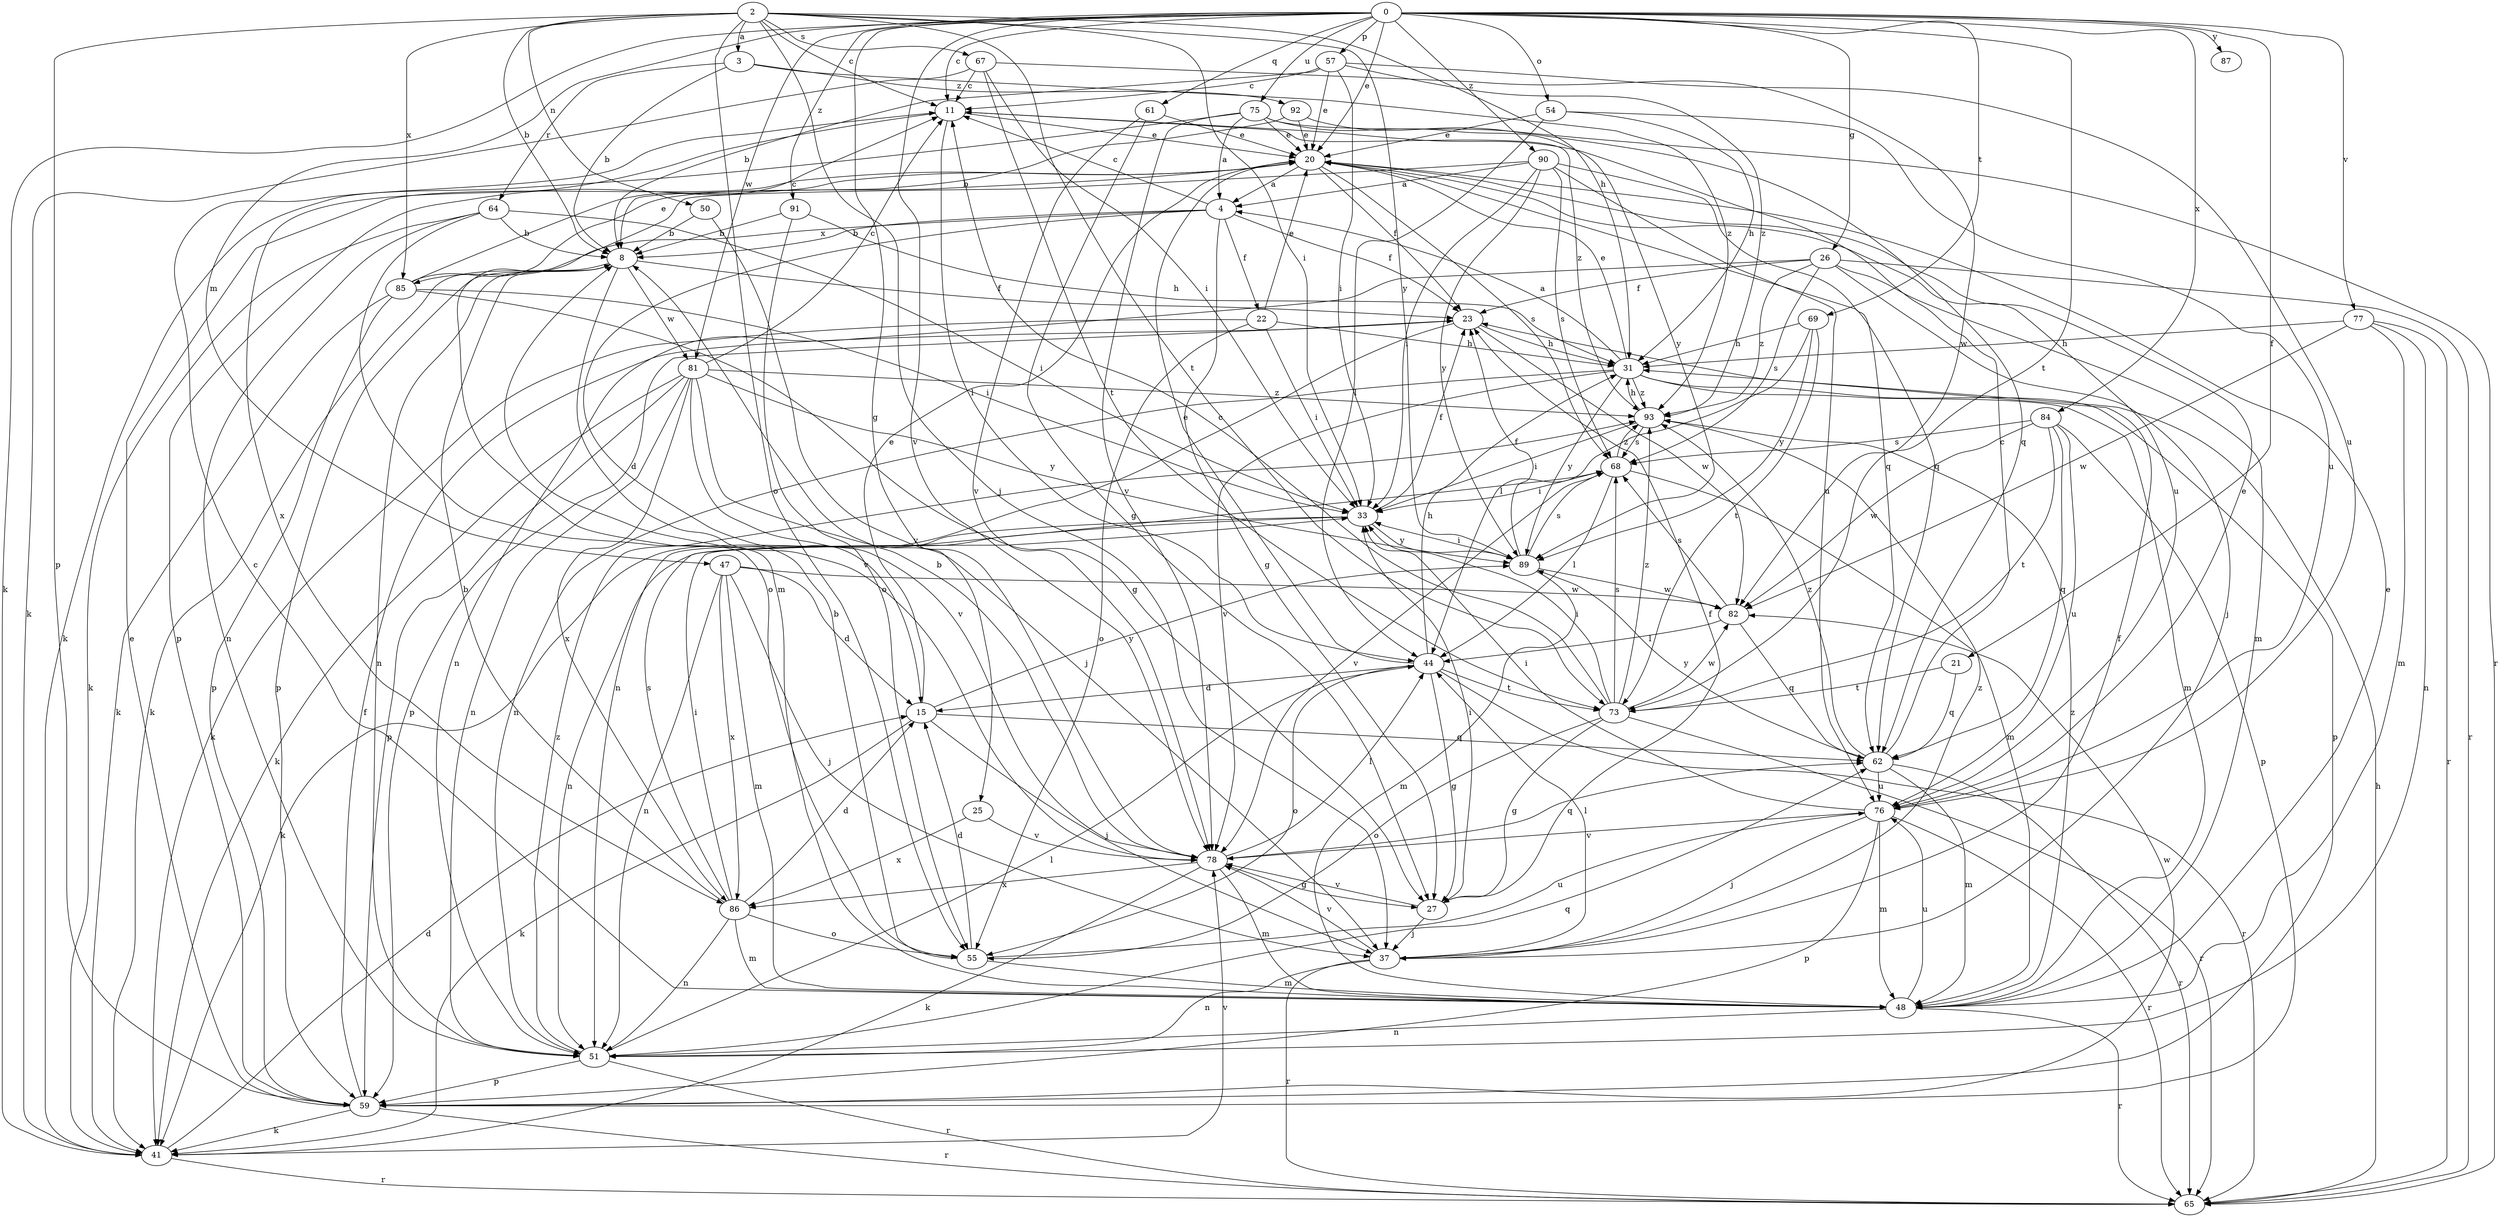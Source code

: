strict digraph  {
0;
2;
3;
4;
8;
11;
15;
20;
21;
22;
23;
25;
26;
27;
31;
33;
37;
41;
44;
47;
48;
50;
51;
54;
55;
57;
59;
61;
62;
64;
65;
67;
68;
69;
73;
75;
76;
77;
78;
81;
82;
84;
85;
86;
87;
89;
90;
91;
92;
93;
0 -> 11  [label=c];
0 -> 20  [label=e];
0 -> 21  [label=f];
0 -> 25  [label=g];
0 -> 26  [label=g];
0 -> 41  [label=k];
0 -> 47  [label=m];
0 -> 54  [label=o];
0 -> 57  [label=p];
0 -> 61  [label=q];
0 -> 69  [label=t];
0 -> 73  [label=t];
0 -> 75  [label=u];
0 -> 77  [label=v];
0 -> 78  [label=v];
0 -> 81  [label=w];
0 -> 84  [label=x];
0 -> 87  [label=y];
0 -> 90  [label=z];
0 -> 91  [label=z];
2 -> 3  [label=a];
2 -> 8  [label=b];
2 -> 11  [label=c];
2 -> 31  [label=h];
2 -> 33  [label=i];
2 -> 37  [label=j];
2 -> 50  [label=n];
2 -> 55  [label=o];
2 -> 59  [label=p];
2 -> 67  [label=s];
2 -> 73  [label=t];
2 -> 85  [label=x];
2 -> 89  [label=y];
3 -> 8  [label=b];
3 -> 64  [label=r];
3 -> 92  [label=z];
3 -> 93  [label=z];
4 -> 8  [label=b];
4 -> 11  [label=c];
4 -> 15  [label=d];
4 -> 22  [label=f];
4 -> 23  [label=f];
4 -> 27  [label=g];
4 -> 85  [label=x];
8 -> 23  [label=f];
8 -> 41  [label=k];
8 -> 51  [label=n];
8 -> 59  [label=p];
8 -> 78  [label=v];
8 -> 81  [label=w];
11 -> 20  [label=e];
11 -> 44  [label=l];
11 -> 86  [label=x];
11 -> 93  [label=z];
15 -> 20  [label=e];
15 -> 37  [label=j];
15 -> 41  [label=k];
15 -> 62  [label=q];
15 -> 89  [label=y];
20 -> 4  [label=a];
20 -> 23  [label=f];
20 -> 59  [label=p];
20 -> 62  [label=q];
20 -> 68  [label=s];
20 -> 76  [label=u];
21 -> 62  [label=q];
21 -> 73  [label=t];
22 -> 20  [label=e];
22 -> 31  [label=h];
22 -> 33  [label=i];
22 -> 41  [label=k];
22 -> 55  [label=o];
23 -> 31  [label=h];
23 -> 51  [label=n];
23 -> 59  [label=p];
23 -> 82  [label=w];
25 -> 78  [label=v];
25 -> 86  [label=x];
26 -> 23  [label=f];
26 -> 37  [label=j];
26 -> 48  [label=m];
26 -> 51  [label=n];
26 -> 65  [label=r];
26 -> 68  [label=s];
26 -> 93  [label=z];
27 -> 23  [label=f];
27 -> 33  [label=i];
27 -> 37  [label=j];
27 -> 78  [label=v];
31 -> 4  [label=a];
31 -> 20  [label=e];
31 -> 48  [label=m];
31 -> 51  [label=n];
31 -> 59  [label=p];
31 -> 78  [label=v];
31 -> 89  [label=y];
31 -> 93  [label=z];
33 -> 23  [label=f];
33 -> 41  [label=k];
33 -> 51  [label=n];
33 -> 89  [label=y];
37 -> 23  [label=f];
37 -> 44  [label=l];
37 -> 51  [label=n];
37 -> 65  [label=r];
37 -> 78  [label=v];
37 -> 93  [label=z];
41 -> 15  [label=d];
41 -> 65  [label=r];
41 -> 78  [label=v];
44 -> 15  [label=d];
44 -> 20  [label=e];
44 -> 27  [label=g];
44 -> 31  [label=h];
44 -> 55  [label=o];
44 -> 65  [label=r];
44 -> 73  [label=t];
47 -> 15  [label=d];
47 -> 37  [label=j];
47 -> 48  [label=m];
47 -> 51  [label=n];
47 -> 82  [label=w];
47 -> 86  [label=x];
48 -> 11  [label=c];
48 -> 20  [label=e];
48 -> 51  [label=n];
48 -> 65  [label=r];
48 -> 76  [label=u];
48 -> 93  [label=z];
50 -> 8  [label=b];
50 -> 78  [label=v];
51 -> 44  [label=l];
51 -> 59  [label=p];
51 -> 62  [label=q];
51 -> 65  [label=r];
51 -> 93  [label=z];
54 -> 20  [label=e];
54 -> 31  [label=h];
54 -> 44  [label=l];
54 -> 76  [label=u];
55 -> 8  [label=b];
55 -> 15  [label=d];
55 -> 48  [label=m];
55 -> 76  [label=u];
57 -> 8  [label=b];
57 -> 11  [label=c];
57 -> 20  [label=e];
57 -> 33  [label=i];
57 -> 76  [label=u];
57 -> 93  [label=z];
59 -> 20  [label=e];
59 -> 23  [label=f];
59 -> 41  [label=k];
59 -> 65  [label=r];
59 -> 82  [label=w];
61 -> 20  [label=e];
61 -> 27  [label=g];
61 -> 78  [label=v];
62 -> 11  [label=c];
62 -> 48  [label=m];
62 -> 65  [label=r];
62 -> 76  [label=u];
62 -> 89  [label=y];
62 -> 93  [label=z];
64 -> 8  [label=b];
64 -> 33  [label=i];
64 -> 41  [label=k];
64 -> 51  [label=n];
64 -> 55  [label=o];
65 -> 31  [label=h];
67 -> 11  [label=c];
67 -> 33  [label=i];
67 -> 41  [label=k];
67 -> 73  [label=t];
67 -> 82  [label=w];
68 -> 33  [label=i];
68 -> 44  [label=l];
68 -> 48  [label=m];
68 -> 78  [label=v];
68 -> 93  [label=z];
69 -> 31  [label=h];
69 -> 44  [label=l];
69 -> 73  [label=t];
69 -> 89  [label=y];
73 -> 11  [label=c];
73 -> 27  [label=g];
73 -> 33  [label=i];
73 -> 55  [label=o];
73 -> 65  [label=r];
73 -> 68  [label=s];
73 -> 82  [label=w];
73 -> 93  [label=z];
75 -> 4  [label=a];
75 -> 20  [label=e];
75 -> 41  [label=k];
75 -> 65  [label=r];
75 -> 78  [label=v];
75 -> 89  [label=y];
76 -> 20  [label=e];
76 -> 33  [label=i];
76 -> 37  [label=j];
76 -> 48  [label=m];
76 -> 59  [label=p];
76 -> 65  [label=r];
76 -> 78  [label=v];
77 -> 31  [label=h];
77 -> 48  [label=m];
77 -> 51  [label=n];
77 -> 65  [label=r];
77 -> 82  [label=w];
78 -> 8  [label=b];
78 -> 27  [label=g];
78 -> 41  [label=k];
78 -> 44  [label=l];
78 -> 48  [label=m];
78 -> 62  [label=q];
78 -> 86  [label=x];
81 -> 11  [label=c];
81 -> 37  [label=j];
81 -> 41  [label=k];
81 -> 51  [label=n];
81 -> 59  [label=p];
81 -> 78  [label=v];
81 -> 86  [label=x];
81 -> 89  [label=y];
81 -> 93  [label=z];
82 -> 44  [label=l];
82 -> 62  [label=q];
82 -> 68  [label=s];
84 -> 59  [label=p];
84 -> 62  [label=q];
84 -> 68  [label=s];
84 -> 73  [label=t];
84 -> 76  [label=u];
84 -> 82  [label=w];
85 -> 11  [label=c];
85 -> 20  [label=e];
85 -> 27  [label=g];
85 -> 33  [label=i];
85 -> 41  [label=k];
85 -> 59  [label=p];
86 -> 8  [label=b];
86 -> 15  [label=d];
86 -> 33  [label=i];
86 -> 48  [label=m];
86 -> 51  [label=n];
86 -> 55  [label=o];
86 -> 68  [label=s];
89 -> 23  [label=f];
89 -> 33  [label=i];
89 -> 48  [label=m];
89 -> 68  [label=s];
89 -> 82  [label=w];
90 -> 4  [label=a];
90 -> 33  [label=i];
90 -> 48  [label=m];
90 -> 62  [label=q];
90 -> 68  [label=s];
90 -> 76  [label=u];
90 -> 89  [label=y];
91 -> 8  [label=b];
91 -> 31  [label=h];
91 -> 55  [label=o];
92 -> 8  [label=b];
92 -> 20  [label=e];
92 -> 62  [label=q];
93 -> 31  [label=h];
93 -> 33  [label=i];
93 -> 68  [label=s];
}
